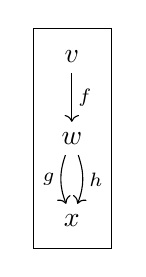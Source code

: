 \begin{tikzpicture}
    \draw[draw=black] (-0.5,-1.4) rectangle ++(1,2.8);
    \node at (0,0) {
        \begin{tikzcd}
            v\arrow[d,"f"] \\
            w\arrow[d, bend left= 20, "h"]\arrow[d, bend right= 20, "g",swap] \\
            x
        \end{tikzcd}};
\end{tikzpicture}

